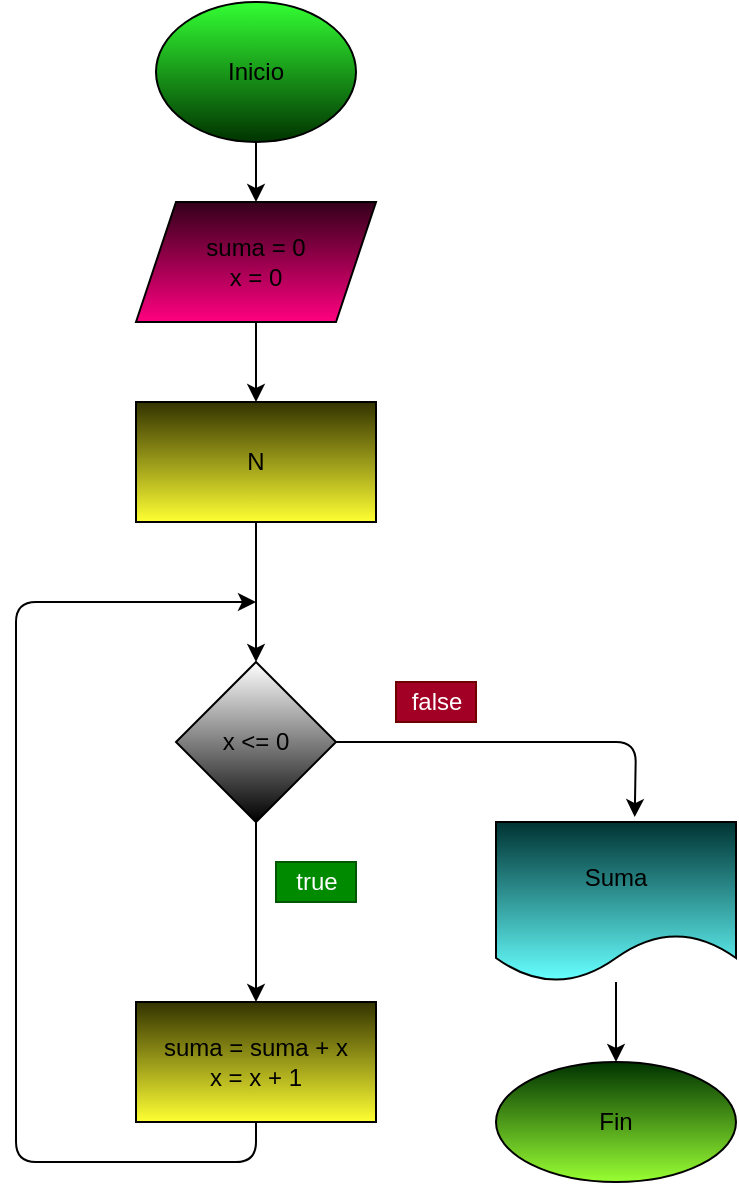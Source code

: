 <mxfile>
    <diagram id="UvXGgJ0qyrtyXp2Mb8or" name="Página-1">
        <mxGraphModel dx="422" dy="304" grid="1" gridSize="10" guides="1" tooltips="1" connect="1" arrows="1" fold="1" page="1" pageScale="1" pageWidth="827" pageHeight="1169" math="0" shadow="0">
            <root>
                <mxCell id="0"/>
                <mxCell id="1" parent="0"/>
                <mxCell id="4" value="" style="edgeStyle=none;html=1;" edge="1" parent="1" source="2" target="3">
                    <mxGeometry relative="1" as="geometry"/>
                </mxCell>
                <mxCell id="2" value="Inicio" style="ellipse;whiteSpace=wrap;html=1;gradientColor=#003300;fillColor=#33FF33;" vertex="1" parent="1">
                    <mxGeometry x="160" width="100" height="70" as="geometry"/>
                </mxCell>
                <mxCell id="10" value="" style="edgeStyle=none;html=1;" edge="1" parent="1" source="3" target="9">
                    <mxGeometry relative="1" as="geometry"/>
                </mxCell>
                <mxCell id="3" value="suma = 0&lt;br&gt;x = 0" style="shape=parallelogram;perimeter=parallelogramPerimeter;whiteSpace=wrap;html=1;fixedSize=1;fillColor=#33001A;gradientColor=#FF0080;" vertex="1" parent="1">
                    <mxGeometry x="150" y="100" width="120" height="60" as="geometry"/>
                </mxCell>
                <mxCell id="12" value="" style="edgeStyle=none;html=1;" edge="1" parent="1" source="9" target="11">
                    <mxGeometry relative="1" as="geometry"/>
                </mxCell>
                <mxCell id="9" value="N&lt;br&gt;" style="whiteSpace=wrap;html=1;gradientColor=#FFFF33;fillColor=#333300;" vertex="1" parent="1">
                    <mxGeometry x="150" y="200" width="120" height="60" as="geometry"/>
                </mxCell>
                <mxCell id="14" value="" style="edgeStyle=none;html=1;" edge="1" parent="1" source="11" target="13">
                    <mxGeometry relative="1" as="geometry"/>
                </mxCell>
                <mxCell id="16" value="" style="edgeStyle=none;html=1;entryX=0.578;entryY=-0.031;entryDx=0;entryDy=0;entryPerimeter=0;" edge="1" parent="1" source="11" target="15">
                    <mxGeometry relative="1" as="geometry">
                        <Array as="points">
                            <mxPoint x="400" y="370"/>
                        </Array>
                    </mxGeometry>
                </mxCell>
                <mxCell id="11" value="x &amp;lt;= 0" style="rhombus;whiteSpace=wrap;html=1;gradientColor=#000000;" vertex="1" parent="1">
                    <mxGeometry x="170" y="330" width="80" height="80" as="geometry"/>
                </mxCell>
                <mxCell id="13" value="suma = suma + x&lt;br&gt;x = x + 1" style="whiteSpace=wrap;html=1;fillColor=#333300;gradientColor=#FFFF33;" vertex="1" parent="1">
                    <mxGeometry x="150" y="500" width="120" height="60" as="geometry"/>
                </mxCell>
                <mxCell id="18" value="" style="edgeStyle=none;html=1;" edge="1" parent="1" source="15" target="17">
                    <mxGeometry relative="1" as="geometry"/>
                </mxCell>
                <mxCell id="15" value="Suma" style="shape=document;whiteSpace=wrap;html=1;boundedLbl=1;gradientColor=#66FFFF;fillColor=#003333;" vertex="1" parent="1">
                    <mxGeometry x="330" y="410" width="120" height="80" as="geometry"/>
                </mxCell>
                <mxCell id="17" value="Fin" style="ellipse;whiteSpace=wrap;html=1;fillColor=#003300;gradientColor=#99FF33;" vertex="1" parent="1">
                    <mxGeometry x="330" y="530" width="120" height="60" as="geometry"/>
                </mxCell>
                <mxCell id="19" value="" style="endArrow=classic;html=1;exitX=0.5;exitY=1;exitDx=0;exitDy=0;" edge="1" parent="1" source="13">
                    <mxGeometry width="50" height="50" relative="1" as="geometry">
                        <mxPoint x="160" y="650" as="sourcePoint"/>
                        <mxPoint x="210" y="300" as="targetPoint"/>
                        <Array as="points">
                            <mxPoint x="210" y="580"/>
                            <mxPoint x="90" y="580"/>
                            <mxPoint x="90" y="300"/>
                        </Array>
                    </mxGeometry>
                </mxCell>
                <mxCell id="20" value="false" style="text;html=1;align=center;verticalAlign=middle;resizable=0;points=[];autosize=1;strokeColor=#6F0000;fillColor=#a20025;fontColor=#ffffff;" vertex="1" parent="1">
                    <mxGeometry x="280" y="340" width="40" height="20" as="geometry"/>
                </mxCell>
                <mxCell id="21" value="true" style="text;html=1;align=center;verticalAlign=middle;resizable=0;points=[];autosize=1;strokeColor=#005700;fillColor=#008a00;fontColor=#ffffff;" vertex="1" parent="1">
                    <mxGeometry x="220" y="430" width="40" height="20" as="geometry"/>
                </mxCell>
            </root>
        </mxGraphModel>
    </diagram>
</mxfile>
